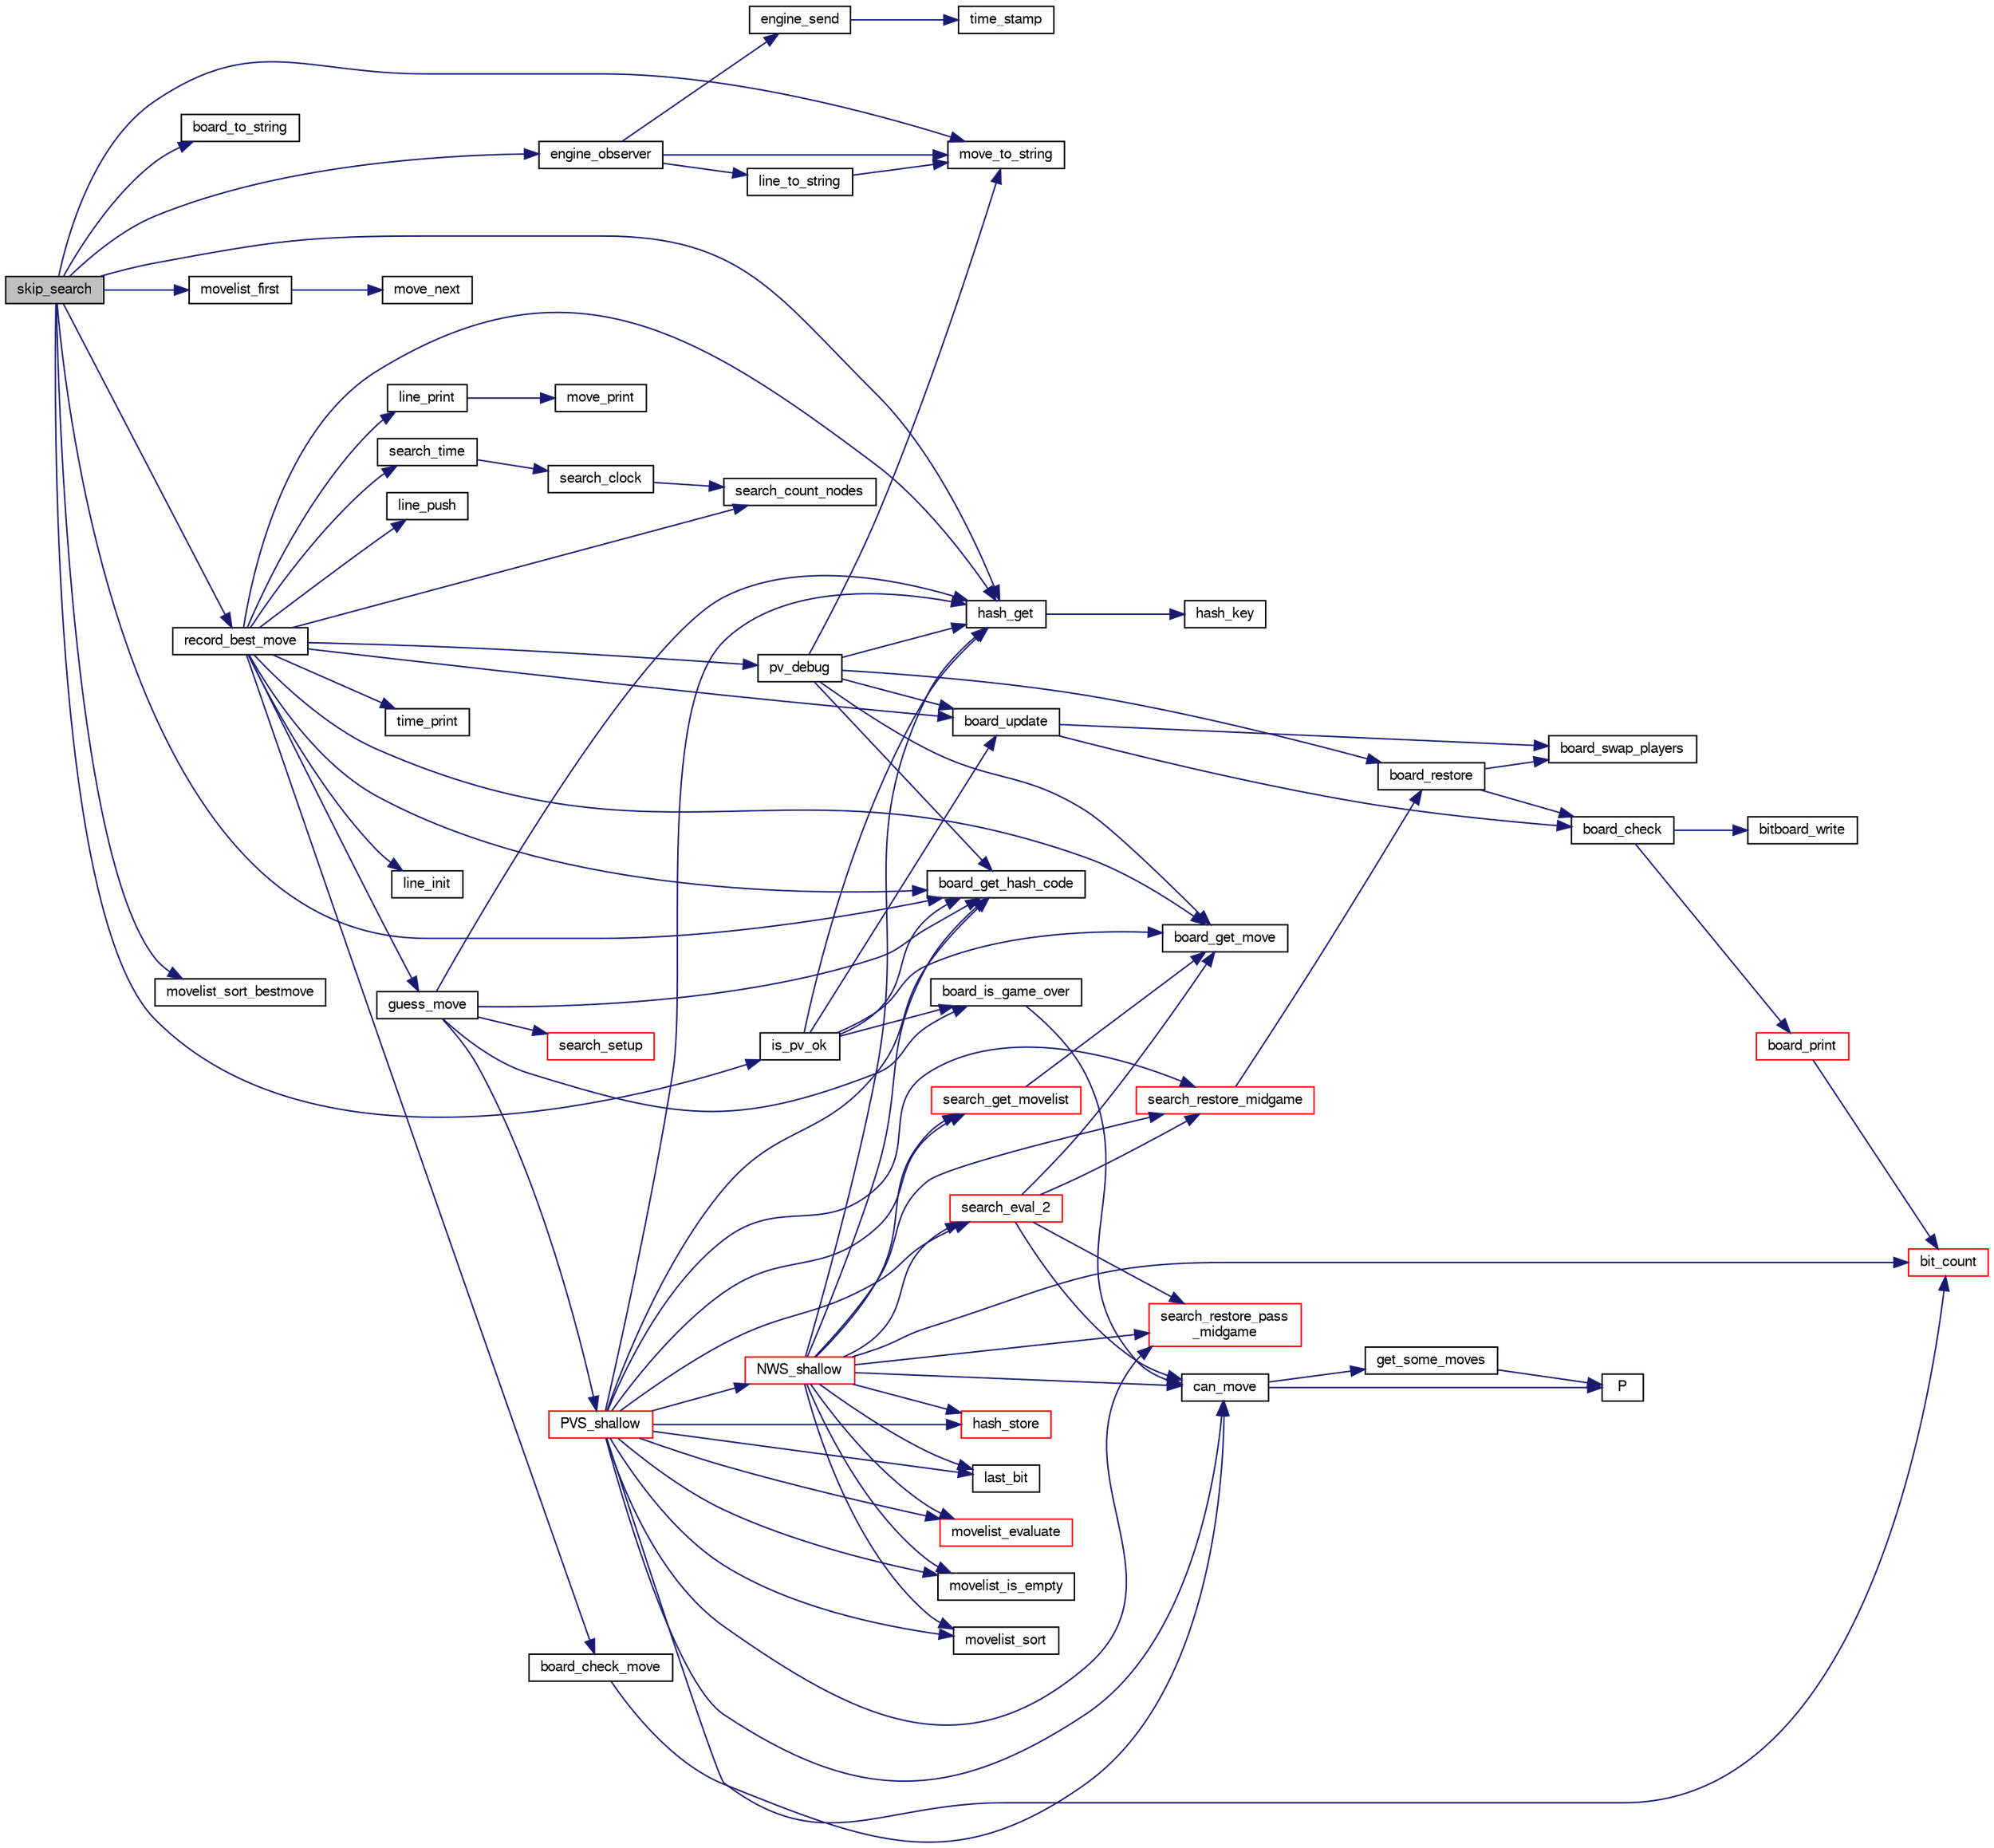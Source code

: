 digraph "skip_search"
{
 // LATEX_PDF_SIZE
  bgcolor="transparent";
  edge [fontname="FreeSans",fontsize="10",labelfontname="FreeSans",labelfontsize="10"];
  node [fontname="FreeSans",fontsize="10",shape=record];
  rankdir="LR";
  Node1 [label="skip_search",height=0.2,width=0.4,color="black", fillcolor="grey75", style="filled", fontcolor="black",tooltip="Check if a search has already been done here."];
  Node1 -> Node2 [color="midnightblue",fontsize="10",style="solid",fontname="FreeSans"];
  Node2 [label="board_get_hash_code",height=0.2,width=0.4,color="black",URL="$board_8c.html#a0e6cff6e714bcb714e2b9b2d7b9fbec6",tooltip="Compute a hash code."];
  Node1 -> Node3 [color="midnightblue",fontsize="10",style="solid",fontname="FreeSans"];
  Node3 [label="board_to_string",height=0.2,width=0.4,color="black",URL="$board_8c.html#a5f43645a89dd567f64bc91de6fed5b5a",tooltip="convert the to a compact string."];
  Node1 -> Node4 [color="midnightblue",fontsize="10",style="solid",fontname="FreeSans"];
  Node4 [label="engine_observer",height=0.2,width=0.4,color="black",URL="$cassio_8c.html#add889aa10a8a9fb9ad3a6e429389bc07",tooltip="Call back function use by search to print its results."];
  Node4 -> Node5 [color="midnightblue",fontsize="10",style="solid",fontname="FreeSans"];
  Node5 [label="engine_send",height=0.2,width=0.4,color="black",URL="$cassio_8c.html#afe0305f2a8b426ca767c7b2f128c53af",tooltip="Send a message on stdout."];
  Node5 -> Node6 [color="midnightblue",fontsize="10",style="solid",fontname="FreeSans"];
  Node6 [label="time_stamp",height=0.2,width=0.4,color="black",URL="$util_8c.html#a24bf37cbb71f6a0ce700fc72741d6016",tooltip="Print local time."];
  Node4 -> Node7 [color="midnightblue",fontsize="10",style="solid",fontname="FreeSans"];
  Node7 [label="line_to_string",height=0.2,width=0.4,color="black",URL="$move_8c.html#a4776e05a37b5a43f0e7d74d8703c66b8",tooltip="Line to string."];
  Node7 -> Node8 [color="midnightblue",fontsize="10",style="solid",fontname="FreeSans"];
  Node8 [label="move_to_string",height=0.2,width=0.4,color="black",URL="$move_8c.html#a5d61a3318dc80a3171250974a921055d",tooltip="Print out a move."];
  Node4 -> Node8 [color="midnightblue",fontsize="10",style="solid",fontname="FreeSans"];
  Node1 -> Node9 [color="midnightblue",fontsize="10",style="solid",fontname="FreeSans"];
  Node9 [label="hash_get",height=0.2,width=0.4,color="black",URL="$hash-lock-free_8c.html#a6f54ce833279fec9ac110dcce45565ad",tooltip="Find an hash table entry according to the evaluated board hash codes."];
  Node9 -> Node10 [color="midnightblue",fontsize="10",style="solid",fontname="FreeSans"];
  Node10 [label="hash_key",height=0.2,width=0.4,color="black",URL="$hash-lock-free_8c.html#aeafd0b4e6665b357afcff5dd30723c15",tooltip="Transform hash data into a 64 bits key."];
  Node1 -> Node11 [color="midnightblue",fontsize="10",style="solid",fontname="FreeSans"];
  Node11 [label="is_pv_ok",height=0.2,width=0.4,color="black",URL="$root_8c.html#aad3b11df7961fdacf736ebf3d99f92db",tooltip="Check if PV is ok."];
  Node11 -> Node2 [color="midnightblue",fontsize="10",style="solid",fontname="FreeSans"];
  Node11 -> Node12 [color="midnightblue",fontsize="10",style="solid",fontname="FreeSans"];
  Node12 [label="board_get_move",height=0.2,width=0.4,color="black",URL="$board_8c.html#a3b5748c109770fe228ea15b562c0f113",tooltip="Compute a move."];
  Node11 -> Node13 [color="midnightblue",fontsize="10",style="solid",fontname="FreeSans"];
  Node13 [label="board_is_game_over",height=0.2,width=0.4,color="black",URL="$board_8c.html#a121c1b2912c0f5d559fe85c8ab70f061",tooltip="Check if the game is over."];
  Node13 -> Node14 [color="midnightblue",fontsize="10",style="solid",fontname="FreeSans"];
  Node14 [label="can_move",height=0.2,width=0.4,color="black",URL="$board_8c.html#ae1a532d6eaa0e55357d0f4b9cd659b88",tooltip="Check if a player can move."];
  Node14 -> Node15 [color="midnightblue",fontsize="10",style="solid",fontname="FreeSans"];
  Node15 [label="get_some_moves",height=0.2,width=0.4,color="black",URL="$board_8c.html#a5db071e3e4d26a0b7d6425bb6333dd7f",tooltip="Get a part of the moves."];
  Node15 -> Node16 [color="midnightblue",fontsize="10",style="solid",fontname="FreeSans"];
  Node16 [label="P",height=0.2,width=0.4,color="black",URL="$generate__flip_8c.html#a11481f01e169aee1117c83a352c22222",tooltip=" "];
  Node14 -> Node16 [color="midnightblue",fontsize="10",style="solid",fontname="FreeSans"];
  Node11 -> Node17 [color="midnightblue",fontsize="10",style="solid",fontname="FreeSans"];
  Node17 [label="board_update",height=0.2,width=0.4,color="black",URL="$board_8c.html#a2d24dea46d67d71b1d9fe9f515d8d675",tooltip="Update a board."];
  Node17 -> Node18 [color="midnightblue",fontsize="10",style="solid",fontname="FreeSans"];
  Node18 [label="board_check",height=0.2,width=0.4,color="black",URL="$board_8c.html#a849436f17b60e89ed91f8e5013ed9d04",tooltip="Check board consistency."];
  Node18 -> Node19 [color="midnightblue",fontsize="10",style="solid",fontname="FreeSans"];
  Node19 [label="bitboard_write",height=0.2,width=0.4,color="black",URL="$bit_8c.html#a519b18f67de9b8edbd98f687a13b45f5",tooltip="Print an unsigned long long as a board."];
  Node18 -> Node20 [color="midnightblue",fontsize="10",style="solid",fontname="FreeSans"];
  Node20 [label="board_print",height=0.2,width=0.4,color="red",URL="$board_8c.html#a27ccb92684d9e7194eeb3bc34311ad55",tooltip="Print out the board."];
  Node20 -> Node21 [color="midnightblue",fontsize="10",style="solid",fontname="FreeSans"];
  Node21 [label="bit_count",height=0.2,width=0.4,color="red",URL="$bit_8c.html#a830fec0a90989da1f1900ff609b92167",tooltip="Count the number of bits set to one in an unsigned long long."];
  Node17 -> Node25 [color="midnightblue",fontsize="10",style="solid",fontname="FreeSans"];
  Node25 [label="board_swap_players",height=0.2,width=0.4,color="black",URL="$board_8c.html#a4d389fb0245969a39744349230ce7703",tooltip="Swap players."];
  Node11 -> Node9 [color="midnightblue",fontsize="10",style="solid",fontname="FreeSans"];
  Node1 -> Node8 [color="midnightblue",fontsize="10",style="solid",fontname="FreeSans"];
  Node1 -> Node26 [color="midnightblue",fontsize="10",style="solid",fontname="FreeSans"];
  Node26 [label="movelist_first",height=0.2,width=0.4,color="black",URL="$move_8c.html#a344c538364b7077c15a57c8ec0c4a947",tooltip="Return the first move of the list."];
  Node26 -> Node27 [color="midnightblue",fontsize="10",style="solid",fontname="FreeSans"];
  Node27 [label="move_next",height=0.2,width=0.4,color="black",URL="$move_8c.html#a70f7e30cf2aa1dffdcde82ad10badab4",tooltip="Return the next move from the list."];
  Node1 -> Node28 [color="midnightblue",fontsize="10",style="solid",fontname="FreeSans"];
  Node28 [label="movelist_sort_bestmove",height=0.2,width=0.4,color="black",URL="$move_8c.html#ad2306536a14105505fff95ceff97a0e0",tooltip="Sort a move as best."];
  Node1 -> Node29 [color="midnightblue",fontsize="10",style="solid",fontname="FreeSans"];
  Node29 [label="record_best_move",height=0.2,width=0.4,color="black",URL="$root_8c.html#ae557ecf41efe8b033969349603c765e2",tooltip="Record best move."];
  Node29 -> Node30 [color="midnightblue",fontsize="10",style="solid",fontname="FreeSans"];
  Node30 [label="board_check_move",height=0.2,width=0.4,color="black",URL="$board_8c.html#a0461002c2a4fd95a361b6e1ee8637a65",tooltip="Check if a move is legal."];
  Node30 -> Node14 [color="midnightblue",fontsize="10",style="solid",fontname="FreeSans"];
  Node29 -> Node2 [color="midnightblue",fontsize="10",style="solid",fontname="FreeSans"];
  Node29 -> Node12 [color="midnightblue",fontsize="10",style="solid",fontname="FreeSans"];
  Node29 -> Node17 [color="midnightblue",fontsize="10",style="solid",fontname="FreeSans"];
  Node29 -> Node31 [color="midnightblue",fontsize="10",style="solid",fontname="FreeSans"];
  Node31 [label="guess_move",height=0.2,width=0.4,color="black",URL="$root_8c.html#a6ac3c5f991e5a6a40a27d0a9e425aaca",tooltip="Guess a move."];
  Node31 -> Node2 [color="midnightblue",fontsize="10",style="solid",fontname="FreeSans"];
  Node31 -> Node13 [color="midnightblue",fontsize="10",style="solid",fontname="FreeSans"];
  Node31 -> Node9 [color="midnightblue",fontsize="10",style="solid",fontname="FreeSans"];
  Node31 -> Node32 [color="midnightblue",fontsize="10",style="solid",fontname="FreeSans"];
  Node32 [label="PVS_shallow",height=0.2,width=0.4,color="red",URL="$midgame_8c.html#a3d850972578e626b2a9d566152b681f5",tooltip="Evaluate a midgame position at shallow depth."];
  Node32 -> Node21 [color="midnightblue",fontsize="10",style="solid",fontname="FreeSans"];
  Node32 -> Node2 [color="midnightblue",fontsize="10",style="solid",fontname="FreeSans"];
  Node32 -> Node14 [color="midnightblue",fontsize="10",style="solid",fontname="FreeSans"];
  Node32 -> Node9 [color="midnightblue",fontsize="10",style="solid",fontname="FreeSans"];
  Node32 -> Node33 [color="midnightblue",fontsize="10",style="solid",fontname="FreeSans"];
  Node33 [label="hash_store",height=0.2,width=0.4,color="red",URL="$hash-lock-free_8c.html#ae70e5c17e3d2cf7fb49e085be7092843",tooltip="Store an hashtable item."];
  Node32 -> Node40 [color="midnightblue",fontsize="10",style="solid",fontname="FreeSans"];
  Node40 [label="last_bit",height=0.2,width=0.4,color="black",URL="$bit_8c.html#ad47d9158c952a78b9602c699ab6ece49",tooltip="Search the last bit set (same as log2())."];
  Node32 -> Node41 [color="midnightblue",fontsize="10",style="solid",fontname="FreeSans"];
  Node41 [label="movelist_evaluate",height=0.2,width=0.4,color="red",URL="$move_8c.html#a9b4b1c7be1b237198713f0355f60fe28",tooltip="Evaluate a list of move in order to sort it."];
  Node32 -> Node75 [color="midnightblue",fontsize="10",style="solid",fontname="FreeSans"];
  Node75 [label="movelist_is_empty",height=0.2,width=0.4,color="black",URL="$move_8c.html#a13dc373d7c20c99db5dfbc1b70e20d15",tooltip="Check if the list is empty."];
  Node32 -> Node76 [color="midnightblue",fontsize="10",style="solid",fontname="FreeSans"];
  Node76 [label="movelist_sort",height=0.2,width=0.4,color="black",URL="$move_8c.html#a38bfc9e186591a76e2b3c673075effd3",tooltip="Sort all moves."];
  Node32 -> Node77 [color="midnightblue",fontsize="10",style="solid",fontname="FreeSans"];
  Node77 [label="NWS_shallow",height=0.2,width=0.4,color="red",URL="$midgame_8c.html#af1a84e98330ad790762f316451f36067",tooltip="Evaluate a midgame position with a Null Window Search algorithm."];
  Node77 -> Node21 [color="midnightblue",fontsize="10",style="solid",fontname="FreeSans"];
  Node77 -> Node2 [color="midnightblue",fontsize="10",style="solid",fontname="FreeSans"];
  Node77 -> Node14 [color="midnightblue",fontsize="10",style="solid",fontname="FreeSans"];
  Node77 -> Node9 [color="midnightblue",fontsize="10",style="solid",fontname="FreeSans"];
  Node77 -> Node33 [color="midnightblue",fontsize="10",style="solid",fontname="FreeSans"];
  Node77 -> Node40 [color="midnightblue",fontsize="10",style="solid",fontname="FreeSans"];
  Node77 -> Node41 [color="midnightblue",fontsize="10",style="solid",fontname="FreeSans"];
  Node77 -> Node75 [color="midnightblue",fontsize="10",style="solid",fontname="FreeSans"];
  Node77 -> Node76 [color="midnightblue",fontsize="10",style="solid",fontname="FreeSans"];
  Node77 -> Node69 [color="midnightblue",fontsize="10",style="solid",fontname="FreeSans"];
  Node69 [label="search_eval_2",height=0.2,width=0.4,color="red",URL="$midgame_8c.html#a0092a1393b937f326dfa91ff24c7f72a",tooltip="Evaluate a position at depth 2."];
  Node69 -> Node12 [color="midnightblue",fontsize="10",style="solid",fontname="FreeSans"];
  Node69 -> Node14 [color="midnightblue",fontsize="10",style="solid",fontname="FreeSans"];
  Node69 -> Node70 [color="midnightblue",fontsize="10",style="solid",fontname="FreeSans"];
  Node70 [label="search_restore_midgame",height=0.2,width=0.4,color="red",URL="$search_8c.html#a8ee87f18a6108894aecb6f0cda99fcf8",tooltip="Restore the search state as before a move."];
  Node70 -> Node43 [color="midnightblue",fontsize="10",style="solid",fontname="FreeSans"];
  Node43 [label="board_restore",height=0.2,width=0.4,color="black",URL="$board_8c.html#a101af447b84baa302b94c56822618f22",tooltip="Restore a board."];
  Node43 -> Node18 [color="midnightblue",fontsize="10",style="solid",fontname="FreeSans"];
  Node43 -> Node25 [color="midnightblue",fontsize="10",style="solid",fontname="FreeSans"];
  Node69 -> Node62 [color="midnightblue",fontsize="10",style="solid",fontname="FreeSans"];
  Node62 [label="search_restore_pass\l_midgame",height=0.2,width=0.4,color="red",URL="$search_8c.html#a5e9707f0c579c46996fba87fedecb58c",tooltip="Update the search state after a passing move."];
  Node77 -> Node78 [color="midnightblue",fontsize="10",style="solid",fontname="FreeSans"];
  Node78 [label="search_get_movelist",height=0.2,width=0.4,color="red",URL="$search_8c.html#a507955218cafd96b85d29981f3ea6f8d",tooltip="Get a list of legal moves."];
  Node78 -> Node12 [color="midnightblue",fontsize="10",style="solid",fontname="FreeSans"];
  Node77 -> Node70 [color="midnightblue",fontsize="10",style="solid",fontname="FreeSans"];
  Node77 -> Node62 [color="midnightblue",fontsize="10",style="solid",fontname="FreeSans"];
  Node32 -> Node69 [color="midnightblue",fontsize="10",style="solid",fontname="FreeSans"];
  Node32 -> Node78 [color="midnightblue",fontsize="10",style="solid",fontname="FreeSans"];
  Node32 -> Node70 [color="midnightblue",fontsize="10",style="solid",fontname="FreeSans"];
  Node32 -> Node62 [color="midnightblue",fontsize="10",style="solid",fontname="FreeSans"];
  Node31 -> Node84 [color="midnightblue",fontsize="10",style="solid",fontname="FreeSans"];
  Node84 [label="search_setup",height=0.2,width=0.4,color="red",URL="$search_8c.html#ad93ea95428d09b19c1491ee9378ad2b3",tooltip="Set up various structure once the board has been set."];
  Node29 -> Node9 [color="midnightblue",fontsize="10",style="solid",fontname="FreeSans"];
  Node29 -> Node87 [color="midnightblue",fontsize="10",style="solid",fontname="FreeSans"];
  Node87 [label="line_init",height=0.2,width=0.4,color="black",URL="$move_8c.html#a833b8b36407a601e79b24179cbebbef8",tooltip="Initialize a sequence of moves."];
  Node29 -> Node88 [color="midnightblue",fontsize="10",style="solid",fontname="FreeSans"];
  Node88 [label="line_print",height=0.2,width=0.4,color="black",URL="$move_8c.html#a0ae53ce219676b29cf33f8e7586f75a9",tooltip="Print a move sequence."];
  Node88 -> Node89 [color="midnightblue",fontsize="10",style="solid",fontname="FreeSans"];
  Node89 [label="move_print",height=0.2,width=0.4,color="black",URL="$move_8c.html#a2ec4fa6e50ff377157eddba43ff1d010",tooltip="Print out a move."];
  Node29 -> Node90 [color="midnightblue",fontsize="10",style="solid",fontname="FreeSans"];
  Node90 [label="line_push",height=0.2,width=0.4,color="black",URL="$move_8c.html#a1781d0a89d5c0c8831bb7eb845d19976",tooltip="Add a move to the sequence."];
  Node29 -> Node91 [color="midnightblue",fontsize="10",style="solid",fontname="FreeSans"];
  Node91 [label="pv_debug",height=0.2,width=0.4,color="black",URL="$root_8c.html#a8441d8c906b98e56eb99fcb351ce6a14",tooltip="Debug PV."];
  Node91 -> Node2 [color="midnightblue",fontsize="10",style="solid",fontname="FreeSans"];
  Node91 -> Node12 [color="midnightblue",fontsize="10",style="solid",fontname="FreeSans"];
  Node91 -> Node43 [color="midnightblue",fontsize="10",style="solid",fontname="FreeSans"];
  Node91 -> Node17 [color="midnightblue",fontsize="10",style="solid",fontname="FreeSans"];
  Node91 -> Node9 [color="midnightblue",fontsize="10",style="solid",fontname="FreeSans"];
  Node91 -> Node8 [color="midnightblue",fontsize="10",style="solid",fontname="FreeSans"];
  Node29 -> Node92 [color="midnightblue",fontsize="10",style="solid",fontname="FreeSans"];
  Node92 [label="search_count_nodes",height=0.2,width=0.4,color="black",URL="$search_8c.html#a66fbe49d1b42845bef2a07d0219a525c",tooltip="Return the number of nodes searched."];
  Node29 -> Node93 [color="midnightblue",fontsize="10",style="solid",fontname="FreeSans"];
  Node93 [label="search_time",height=0.2,width=0.4,color="black",URL="$search_8c.html#afcdfa9c4ac42ff535885efeb671ffe8d",tooltip="Return the time spent by the search."];
  Node93 -> Node94 [color="midnightblue",fontsize="10",style="solid",fontname="FreeSans"];
  Node94 [label="search_clock",height=0.2,width=0.4,color="black",URL="$search_8c.html#a5710e38d5c67dd03d99307b442d00a63",tooltip="Return the time spent by the search."];
  Node94 -> Node92 [color="midnightblue",fontsize="10",style="solid",fontname="FreeSans"];
  Node29 -> Node95 [color="midnightblue",fontsize="10",style="solid",fontname="FreeSans"];
  Node95 [label="time_print",height=0.2,width=0.4,color="black",URL="$util_8c.html#a0379cb7b898e08489b0dcda99430ef96",tooltip="Print time as \"D:HH:MM:SS.CC\"."];
}
